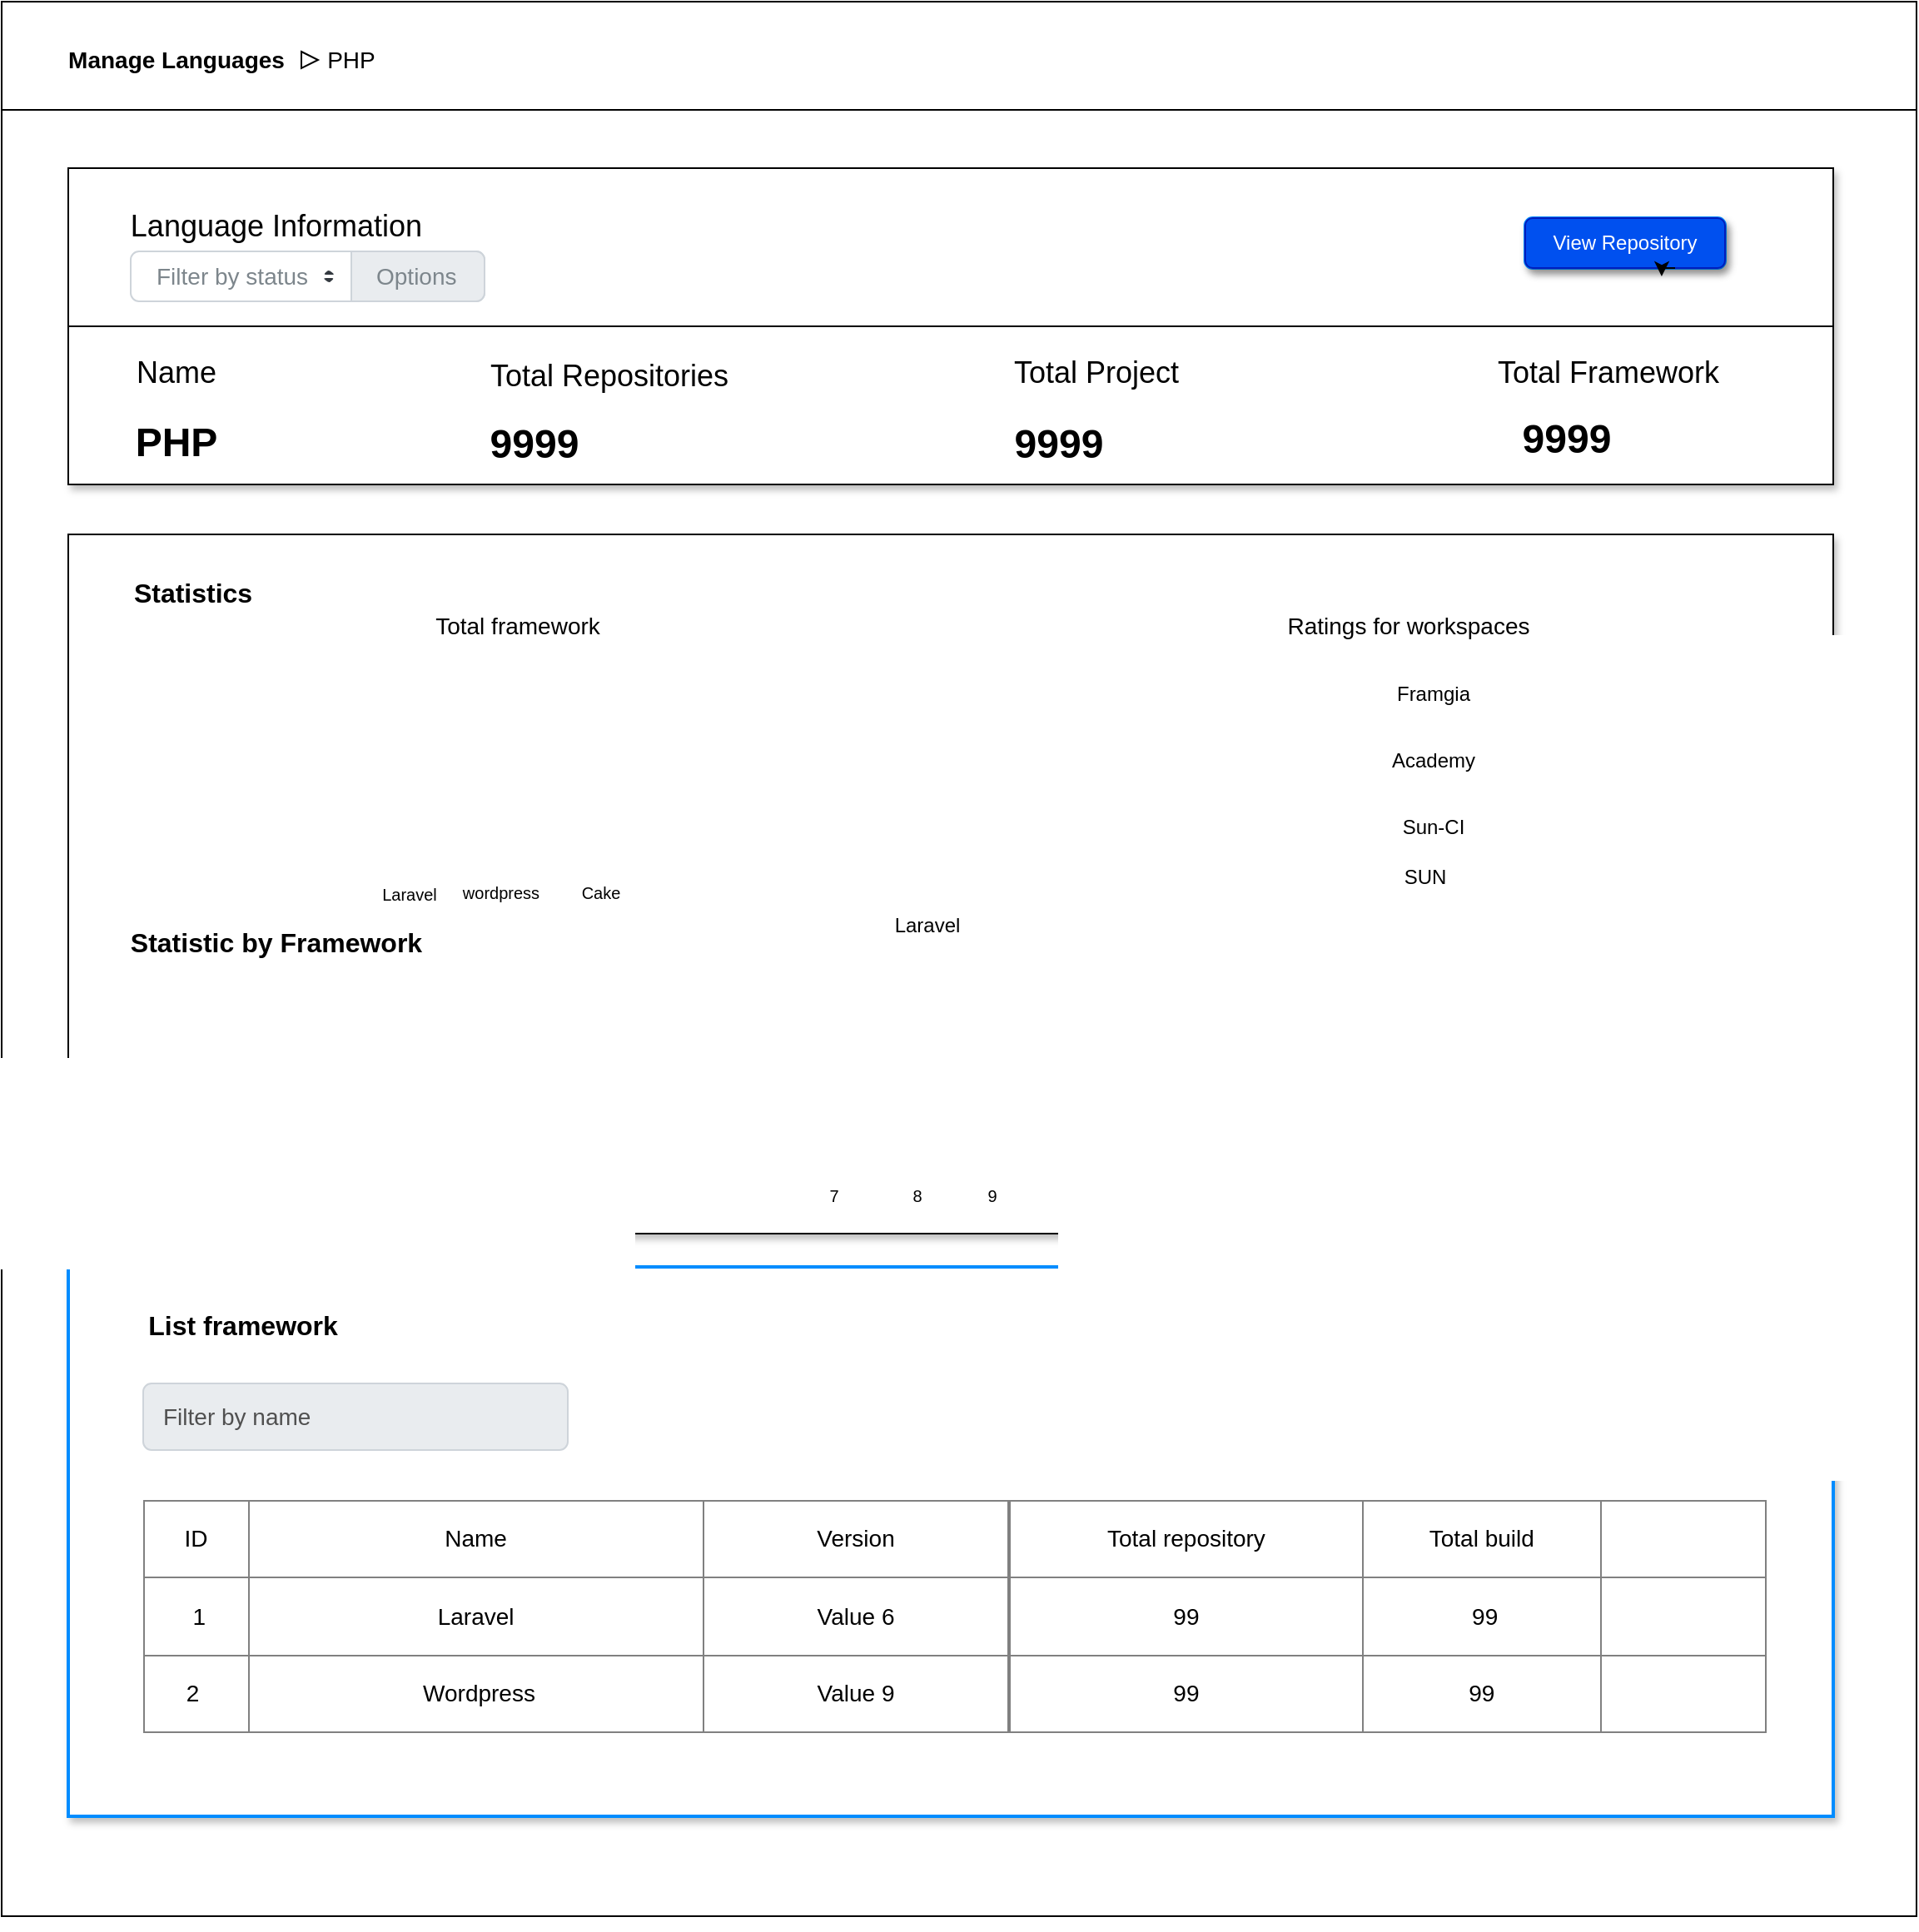 <mxfile version="17.3.0" type="github">
  <diagram id="MsdERdWF8fqu_pF5vMwh" name="Page-1">
    <mxGraphModel dx="3112" dy="2435" grid="1" gridSize="10" guides="1" tooltips="1" connect="1" arrows="1" fold="1" page="1" pageScale="1" pageWidth="850" pageHeight="1100" math="0" shadow="0">
      <root>
        <mxCell id="0" />
        <mxCell id="1" parent="0" />
        <mxCell id="JQXj3KJYAm5jc1gMzuqt-1" value="" style="whiteSpace=wrap;html=1;aspect=fixed;" parent="1" vertex="1">
          <mxGeometry x="-200" y="-630" width="1150" height="1150" as="geometry" />
        </mxCell>
        <mxCell id="JQXj3KJYAm5jc1gMzuqt-7" value="" style="rounded=0;whiteSpace=wrap;html=1;glass=0;sketch=0;shadow=1;" parent="1" vertex="1">
          <mxGeometry x="-160" y="-530" width="1060" height="190" as="geometry" />
        </mxCell>
        <mxCell id="JQXj3KJYAm5jc1gMzuqt-9" value="&lt;h3&gt;&lt;span style=&quot;font-weight: normal&quot;&gt;&lt;font style=&quot;font-size: 18px&quot;&gt;Name&lt;/font&gt;&lt;/span&gt;&lt;/h3&gt;" style="text;html=1;strokeColor=none;fillColor=none;align=center;verticalAlign=middle;whiteSpace=wrap;rounded=0;" parent="1" vertex="1">
          <mxGeometry x="-150" y="-422.5" width="110" height="30" as="geometry" />
        </mxCell>
        <mxCell id="JQXj3KJYAm5jc1gMzuqt-11" value="" style="line;strokeWidth=1;html=1;perimeter=backbonePerimeter;points=[];outlineConnect=0;fontSize=20;" parent="1" vertex="1">
          <mxGeometry x="-160" y="-440" width="1060" height="10" as="geometry" />
        </mxCell>
        <mxCell id="JQXj3KJYAm5jc1gMzuqt-8" value="&lt;h1&gt;PHP&lt;/h1&gt;" style="text;html=1;strokeColor=none;fillColor=none;align=center;verticalAlign=middle;whiteSpace=wrap;rounded=0;" parent="1" vertex="1">
          <mxGeometry x="-160" y="-392.5" width="130" height="55" as="geometry" />
        </mxCell>
        <mxCell id="JQXj3KJYAm5jc1gMzuqt-14" value="Language Information" style="text;html=1;strokeColor=none;fillColor=none;align=center;verticalAlign=middle;whiteSpace=wrap;rounded=0;fontSize=18;" parent="1" vertex="1">
          <mxGeometry x="-155" y="-510" width="240" height="30" as="geometry" />
        </mxCell>
        <mxCell id="JQXj3KJYAm5jc1gMzuqt-16" value="Total Framework" style="text;html=1;strokeColor=none;fillColor=none;align=center;verticalAlign=middle;whiteSpace=wrap;rounded=0;fontSize=18;" parent="1" vertex="1">
          <mxGeometry x="680" y="-422.5" width="170" height="30" as="geometry" />
        </mxCell>
        <mxCell id="JQXj3KJYAm5jc1gMzuqt-17" value="&lt;h2&gt;&lt;font style=&quot;font-size: 24px&quot;&gt;9999&lt;/font&gt;&lt;/h2&gt;" style="text;html=1;strokeColor=none;fillColor=none;align=center;verticalAlign=middle;whiteSpace=wrap;rounded=0;fontSize=18;" parent="1" vertex="1">
          <mxGeometry x="90" y="-377.5" width="60" height="25" as="geometry" />
        </mxCell>
        <mxCell id="JQXj3KJYAm5jc1gMzuqt-20" value="&lt;font style=&quot;font-size: 18px&quot;&gt;Total Repositories&lt;/font&gt;" style="text;html=1;strokeColor=none;fillColor=none;align=center;verticalAlign=middle;whiteSpace=wrap;rounded=0;fontSize=24;" parent="1" vertex="1">
          <mxGeometry x="50" y="-422.5" width="230" height="30" as="geometry" />
        </mxCell>
        <mxCell id="JQXj3KJYAm5jc1gMzuqt-21" value="&lt;b&gt;&lt;font style=&quot;font-size: 24px&quot;&gt;9999&lt;/font&gt;&lt;/b&gt;" style="text;html=1;strokeColor=none;fillColor=none;align=center;verticalAlign=middle;whiteSpace=wrap;rounded=0;fontSize=18;" parent="1" vertex="1">
          <mxGeometry x="710" y="-382.5" width="60" height="30" as="geometry" />
        </mxCell>
        <mxCell id="JQXj3KJYAm5jc1gMzuqt-30" value="" style="line;strokeWidth=1;html=1;fontSize=24;" parent="1" vertex="1">
          <mxGeometry x="-200" y="-570" width="1150" height="10" as="geometry" />
        </mxCell>
        <mxCell id="JQXj3KJYAm5jc1gMzuqt-31" value="&lt;b&gt;&lt;font style=&quot;font-size: 14px&quot;&gt;Manage Languages&lt;/font&gt;&lt;/b&gt;" style="text;html=1;strokeColor=none;fillColor=none;align=center;verticalAlign=middle;whiteSpace=wrap;rounded=0;fontSize=25;" parent="1" vertex="1">
          <mxGeometry x="-170" y="-610" width="150" height="20" as="geometry" />
        </mxCell>
        <mxCell id="JQXj3KJYAm5jc1gMzuqt-34" value="" style="triangle;whiteSpace=wrap;html=1;fontSize=14;strokeWidth=1;" parent="1" vertex="1">
          <mxGeometry x="-20" y="-600" width="10" height="10" as="geometry" />
        </mxCell>
        <mxCell id="JQXj3KJYAm5jc1gMzuqt-37" value="&lt;font style=&quot;font-size: 14px&quot;&gt;PHP&lt;/font&gt;" style="text;html=1;strokeColor=none;fillColor=none;align=center;verticalAlign=middle;whiteSpace=wrap;rounded=0;fontSize=14;" parent="1" vertex="1">
          <mxGeometry x="-20" y="-610" width="60" height="30" as="geometry" />
        </mxCell>
        <mxCell id="JQXj3KJYAm5jc1gMzuqt-41" value="" style="rounded=0;whiteSpace=wrap;html=1;fontSize=14;strokeWidth=1;shadow=1;" parent="1" vertex="1">
          <mxGeometry x="-160" y="-310" width="1060" height="420" as="geometry" />
        </mxCell>
        <mxCell id="JQXj3KJYAm5jc1gMzuqt-46" value="Total framework" style="text;html=1;strokeColor=none;fillColor=none;align=center;verticalAlign=middle;whiteSpace=wrap;rounded=0;shadow=1;glass=0;dashed=0;sketch=0;fontFamily=Helvetica;fontSize=14;fontColor=default;" parent="1" vertex="1">
          <mxGeometry x="50" y="-270" width="120" height="30" as="geometry" />
        </mxCell>
        <mxCell id="JQXj3KJYAm5jc1gMzuqt-47" value="&lt;font style=&quot;font-size: 10px&quot;&gt;Laravel&lt;/font&gt;" style="text;html=1;strokeColor=none;fillColor=none;align=center;verticalAlign=middle;whiteSpace=wrap;rounded=0;shadow=1;glass=0;dashed=0;sketch=0;fontFamily=Helvetica;fontSize=14;fontColor=default;" parent="1" vertex="1">
          <mxGeometry y="-110" width="90" height="30" as="geometry" />
        </mxCell>
        <mxCell id="JQXj3KJYAm5jc1gMzuqt-48" value="wordpress" style="text;html=1;strokeColor=none;fillColor=none;align=center;verticalAlign=middle;whiteSpace=wrap;rounded=0;shadow=1;glass=0;dashed=0;sketch=0;fontFamily=Helvetica;fontSize=10;fontColor=default;" parent="1" vertex="1">
          <mxGeometry x="70" y="-110" width="60" height="30" as="geometry" />
        </mxCell>
        <mxCell id="JQXj3KJYAm5jc1gMzuqt-49" value="Cake" style="text;html=1;strokeColor=none;fillColor=none;align=center;verticalAlign=middle;whiteSpace=wrap;rounded=0;shadow=1;glass=0;dashed=0;sketch=0;fontFamily=Helvetica;fontSize=10;fontColor=default;" parent="1" vertex="1">
          <mxGeometry x="130" y="-110" width="60" height="30" as="geometry" />
        </mxCell>
        <mxCell id="JQXj3KJYAm5jc1gMzuqt-50" value="" style="rounded=0;whiteSpace=wrap;html=1;shadow=1;glass=0;dashed=0;sketch=0;fontFamily=Helvetica;fontSize=10;fontColor=default;strokeColor=#008cff;strokeWidth=2;fillColor=default;" parent="1" vertex="1">
          <mxGeometry x="-160" y="130" width="1060" height="330" as="geometry" />
        </mxCell>
        <mxCell id="JQXj3KJYAm5jc1gMzuqt-53" style="edgeStyle=orthogonalEdgeStyle;rounded=0;orthogonalLoop=1;jettySize=auto;html=1;exitX=0.5;exitY=1;exitDx=0;exitDy=0;fontFamily=Helvetica;fontSize=10;fontColor=default;" parent="1" source="JQXj3KJYAm5jc1gMzuqt-1" target="JQXj3KJYAm5jc1gMzuqt-1" edge="1">
          <mxGeometry relative="1" as="geometry" />
        </mxCell>
        <mxCell id="JQXj3KJYAm5jc1gMzuqt-54" style="edgeStyle=orthogonalEdgeStyle;rounded=0;orthogonalLoop=1;jettySize=auto;html=1;exitX=0.5;exitY=1;exitDx=0;exitDy=0;fontFamily=Helvetica;fontSize=10;fontColor=default;" parent="1" source="JQXj3KJYAm5jc1gMzuqt-50" target="JQXj3KJYAm5jc1gMzuqt-50" edge="1">
          <mxGeometry relative="1" as="geometry" />
        </mxCell>
        <mxCell id="tPjCyTicIjMmgnpx2Ifn-11" style="edgeStyle=orthogonalEdgeStyle;rounded=0;orthogonalLoop=1;jettySize=auto;html=1;exitX=0.75;exitY=0;exitDx=0;exitDy=0;entryX=0.75;entryY=0;entryDx=0;entryDy=0;fontSize=18;" parent="1" source="JQXj3KJYAm5jc1gMzuqt-56" target="JQXj3KJYAm5jc1gMzuqt-57" edge="1">
          <mxGeometry relative="1" as="geometry" />
        </mxCell>
        <mxCell id="JQXj3KJYAm5jc1gMzuqt-56" value="" style="rounded=1;whiteSpace=wrap;html=1;shadow=1;glass=0;dashed=0;sketch=0;fontFamily=Helvetica;fontSize=10;fontColor=default;strokeColor=#008cff;strokeWidth=2;fillColor=default;" parent="1" vertex="1">
          <mxGeometry x="715" y="-500" width="120" height="30" as="geometry" />
        </mxCell>
        <mxCell id="JQXj3KJYAm5jc1gMzuqt-57" value="&lt;font style=&quot;font-size: 12px&quot;&gt;View Repository&lt;/font&gt;" style="text;html=1;strokeColor=#001DBC;fillColor=#0050ef;align=center;verticalAlign=middle;whiteSpace=wrap;rounded=1;shadow=1;glass=0;dashed=0;sketch=0;fontFamily=Helvetica;fontSize=10;fontColor=#ffffff;" parent="1" vertex="1">
          <mxGeometry x="715" y="-500" width="120" height="30" as="geometry" />
        </mxCell>
        <mxCell id="JQXj3KJYAm5jc1gMzuqt-116" value="&lt;table border=&quot;1&quot; width=&quot;100%&quot; style=&quot;width: 100% ; height: 100% ; border-collapse: collapse&quot;&gt;&lt;tbody&gt;&lt;tr&gt;&lt;td align=&quot;center&quot;&gt;ID&lt;/td&gt;&lt;td align=&quot;center&quot;&gt;Name&lt;/td&gt;&lt;td align=&quot;center&quot;&gt;Version&lt;/td&gt;&lt;/tr&gt;&lt;tr&gt;&lt;td align=&quot;center&quot;&gt;&amp;nbsp;1&lt;/td&gt;&lt;td align=&quot;center&quot;&gt;Laravel&lt;/td&gt;&lt;td align=&quot;center&quot;&gt;Value 6&lt;/td&gt;&lt;/tr&gt;&lt;tr&gt;&lt;td align=&quot;center&quot;&gt;2&amp;nbsp;&lt;/td&gt;&lt;td align=&quot;center&quot;&gt;&amp;nbsp;Wordpress&lt;/td&gt;&lt;td align=&quot;center&quot;&gt;Value 9&lt;/td&gt;&lt;/tr&gt;&lt;/tbody&gt;&lt;/table&gt;" style="text;html=1;overflow=fill;rounded=0;shadow=1;glass=0;dashed=0;sketch=0;fontFamily=Helvetica;fontSize=14;labelBackgroundColor=none;labelBorderColor=none;" parent="1" vertex="1">
          <mxGeometry x="-115" y="270" width="520" height="140" as="geometry" />
        </mxCell>
        <mxCell id="JQXj3KJYAm5jc1gMzuqt-161" value="&lt;table border=&quot;1&quot; width=&quot;100%&quot; style=&quot;width: 100% ; height: 100% ; border-collapse: collapse&quot;&gt;&lt;tbody&gt;&lt;tr&gt;&lt;td align=&quot;center&quot;&gt;Total repository&lt;/td&gt;&lt;td align=&quot;center&quot;&gt;Total build&lt;/td&gt;&lt;td align=&quot;center&quot;&gt;&amp;nbsp; &amp;nbsp; &amp;nbsp; &amp;nbsp; &amp;nbsp; &amp;nbsp;&lt;/td&gt;&lt;/tr&gt;&lt;tr&gt;&lt;td align=&quot;center&quot;&gt;99&lt;/td&gt;&lt;td align=&quot;center&quot;&gt;&amp;nbsp;99&lt;/td&gt;&lt;td align=&quot;center&quot;&gt;&lt;br&gt;&lt;/td&gt;&lt;/tr&gt;&lt;tr&gt;&lt;td align=&quot;center&quot;&gt;99&lt;/td&gt;&lt;td align=&quot;center&quot;&gt;99&lt;/td&gt;&lt;td align=&quot;center&quot;&gt;&lt;br&gt;&lt;/td&gt;&lt;/tr&gt;&lt;/tbody&gt;&lt;/table&gt;" style="text;html=1;strokeColor=none;fillColor=none;overflow=fill;rounded=0;shadow=1;glass=0;dashed=0;labelBackgroundColor=none;labelBorderColor=none;sketch=0;fontFamily=Helvetica;fontSize=14;fontColor=default;" parent="1" vertex="1">
          <mxGeometry x="405" y="270" width="455" height="140" as="geometry" />
        </mxCell>
        <mxCell id="JQXj3KJYAm5jc1gMzuqt-173" value="" style="shape=image;html=1;verticalAlign=top;verticalLabelPosition=bottom;labelBackgroundColor=#ffffff;imageAspect=0;aspect=fixed;image=https://cdn1.iconfinder.com/data/icons/ios-11-glyphs/30/info-128.png;rounded=0;shadow=1;glass=0;dashed=0;labelBorderColor=none;sketch=0;fontFamily=Helvetica;fontSize=14;fontColor=default;fillColor=none;gradientColor=none;" parent="1" vertex="1">
          <mxGeometry x="800" y="330" width="20" height="20" as="geometry" />
        </mxCell>
        <mxCell id="JQXj3KJYAm5jc1gMzuqt-174" value="" style="shape=image;html=1;verticalAlign=top;verticalLabelPosition=bottom;labelBackgroundColor=#ffffff;imageAspect=0;aspect=fixed;image=https://cdn1.iconfinder.com/data/icons/ios-11-glyphs/30/info-128.png;rounded=0;shadow=1;glass=0;dashed=0;labelBorderColor=none;sketch=0;fontFamily=Helvetica;fontSize=14;fontColor=default;fillColor=none;gradientColor=none;" parent="1" vertex="1">
          <mxGeometry x="800" y="380" width="20" height="20" as="geometry" />
        </mxCell>
        <mxCell id="JQXj3KJYAm5jc1gMzuqt-178" value="&lt;font style=&quot;font-size: 16px&quot;&gt;&lt;b&gt;List framework&lt;/b&gt;&lt;/font&gt;" style="text;html=1;strokeColor=none;fillColor=none;align=center;verticalAlign=middle;whiteSpace=wrap;rounded=0;shadow=1;glass=0;dashed=0;labelBackgroundColor=none;labelBorderColor=none;sketch=0;fontFamily=Helvetica;fontSize=15;fontColor=default;" parent="1" vertex="1">
          <mxGeometry x="-130" y="150" width="150" height="30" as="geometry" />
        </mxCell>
        <mxCell id="JQXj3KJYAm5jc1gMzuqt-181" value="Filter by name" style="html=1;shadow=0;dashed=0;shape=mxgraph.bootstrap.rrect;rSize=5;strokeColor=#CED4DA;strokeWidth=1;fillColor=#E9ECEF;fontColor=#505050;whiteSpace=wrap;align=left;verticalAlign=middle;spacingLeft=10;fontSize=14;rounded=0;glass=0;labelBackgroundColor=none;labelBorderColor=none;sketch=0;fontFamily=Helvetica;" parent="1" vertex="1">
          <mxGeometry x="-115" y="200" width="255" height="40" as="geometry" />
        </mxCell>
        <mxCell id="JQXj3KJYAm5jc1gMzuqt-182" value="&lt;b&gt;Statistics&lt;/b&gt;" style="text;html=1;strokeColor=none;fillColor=none;align=center;verticalAlign=middle;whiteSpace=wrap;rounded=0;shadow=1;glass=0;dashed=0;labelBackgroundColor=none;labelBorderColor=none;sketch=0;fontFamily=Helvetica;fontSize=16;fontColor=default;" parent="1" vertex="1">
          <mxGeometry x="-115" y="-290" width="60" height="30" as="geometry" />
        </mxCell>
        <mxCell id="tPjCyTicIjMmgnpx2Ifn-2" value="&lt;font style=&quot;font-size: 18px&quot;&gt;Total Project&lt;/font&gt;" style="text;html=1;strokeColor=none;fillColor=none;align=center;verticalAlign=middle;whiteSpace=wrap;rounded=0;" parent="1" vertex="1">
          <mxGeometry x="395" y="-422.5" width="125" height="30" as="geometry" />
        </mxCell>
        <mxCell id="tPjCyTicIjMmgnpx2Ifn-5" value="&lt;h2&gt;&lt;font style=&quot;font-size: 24px&quot;&gt;9999&lt;/font&gt;&lt;/h2&gt;" style="text;html=1;strokeColor=none;fillColor=none;align=center;verticalAlign=middle;whiteSpace=wrap;rounded=0;fontSize=18;" parent="1" vertex="1">
          <mxGeometry x="405" y="-377.5" width="60" height="25" as="geometry" />
        </mxCell>
        <mxCell id="tPjCyTicIjMmgnpx2Ifn-10" style="edgeStyle=orthogonalEdgeStyle;rounded=0;orthogonalLoop=1;jettySize=auto;html=1;exitX=0.75;exitY=1;exitDx=0;exitDy=0;entryX=0.683;entryY=1.167;entryDx=0;entryDy=0;entryPerimeter=0;fontSize=18;" parent="1" source="JQXj3KJYAm5jc1gMzuqt-57" target="JQXj3KJYAm5jc1gMzuqt-57" edge="1">
          <mxGeometry relative="1" as="geometry" />
        </mxCell>
        <mxCell id="tPjCyTicIjMmgnpx2Ifn-12" value="Filter by status" style="html=1;shadow=0;dashed=0;shape=mxgraph.bootstrap.rrect;rSize=5;strokeColor=#CED4DA;html=1;whiteSpace=wrap;fillColor=#FFFFFF;fontColor=#7D868C;align=left;spacing=15;fontSize=14;rounded=1;" parent="1" vertex="1">
          <mxGeometry x="-122.5" y="-480" width="212.5" height="30" as="geometry" />
        </mxCell>
        <mxCell id="tPjCyTicIjMmgnpx2Ifn-13" value="" style="shape=triangle;direction=south;fillColor=#343A40;strokeColor=none;perimeter=none;rounded=1;fontSize=18;" parent="tPjCyTicIjMmgnpx2Ifn-12" vertex="1">
          <mxGeometry x="1" y="0.5" width="7" height="3" relative="1" as="geometry">
            <mxPoint x="-97" y="1" as="offset" />
          </mxGeometry>
        </mxCell>
        <mxCell id="tPjCyTicIjMmgnpx2Ifn-14" value="" style="shape=triangle;direction=north;fillColor=#343A40;strokeColor=none;perimeter=none;rounded=1;fontSize=18;" parent="tPjCyTicIjMmgnpx2Ifn-12" vertex="1">
          <mxGeometry x="1" y="0.5" width="7" height="3" relative="1" as="geometry">
            <mxPoint x="-97" y="-4" as="offset" />
          </mxGeometry>
        </mxCell>
        <mxCell id="tPjCyTicIjMmgnpx2Ifn-15" value="Options" style="html=1;shadow=0;dashed=0;shape=mxgraph.bootstrap.rightButton;strokeColor=#CED4DA;gradientColor=inherit;fontColor=inherit;fillColor=#E9ECEF;rSize=5;perimeter=none;whiteSpace=wrap;resizeHeight=1;fontSize=14;align=left;spacing=15;rounded=1;" parent="tPjCyTicIjMmgnpx2Ifn-12" vertex="1">
          <mxGeometry x="1" width="80" height="30" relative="1" as="geometry">
            <mxPoint x="-80" as="offset" />
          </mxGeometry>
        </mxCell>
        <mxCell id="tPjCyTicIjMmgnpx2Ifn-18" value="&lt;b&gt;Statistic by Framework&lt;/b&gt;" style="text;html=1;strokeColor=none;fillColor=none;align=center;verticalAlign=middle;whiteSpace=wrap;rounded=0;shadow=1;glass=0;dashed=0;labelBackgroundColor=none;labelBorderColor=none;sketch=0;fontFamily=Helvetica;fontSize=16;fontColor=default;" parent="1" vertex="1">
          <mxGeometry x="-128.12" y="-80" width="186.25" height="30" as="geometry" />
        </mxCell>
        <mxCell id="tPjCyTicIjMmgnpx2Ifn-23" value="" style="shape=image;html=1;verticalAlign=top;verticalLabelPosition=bottom;labelBackgroundColor=#ffffff;imageAspect=0;aspect=fixed;image=https://cdn0.iconfinder.com/data/icons/20-flat-icons/128/pie-chart.png;rounded=1;fontSize=18;" parent="1" vertex="1">
          <mxGeometry x="297" y="-60" width="118" height="118" as="geometry" />
        </mxCell>
        <mxCell id="tPjCyTicIjMmgnpx2Ifn-26" value="" style="shape=image;html=1;verticalAlign=top;verticalLabelPosition=bottom;labelBackgroundColor=#ffffff;imageAspect=0;aspect=fixed;image=https://cdn0.iconfinder.com/data/icons/20-flat-icons/128/pie-chart.png;rounded=1;fontSize=18;" parent="1" vertex="1">
          <mxGeometry x="40" y="-230" width="120" height="120" as="geometry" />
        </mxCell>
        <mxCell id="tPjCyTicIjMmgnpx2Ifn-28" value="&lt;span style=&quot;font-size: 10px&quot;&gt;7&lt;/span&gt;" style="text;html=1;strokeColor=none;fillColor=none;align=center;verticalAlign=middle;whiteSpace=wrap;rounded=0;fontSize=18;" parent="1" vertex="1">
          <mxGeometry x="270" y="70" width="60" height="30" as="geometry" />
        </mxCell>
        <mxCell id="-URl9OlmkvIWlkFU3L81-1" value="&lt;span style=&quot;font-size: 10px&quot;&gt;8&lt;/span&gt;" style="text;html=1;strokeColor=none;fillColor=none;align=center;verticalAlign=middle;whiteSpace=wrap;rounded=0;fontSize=18;" vertex="1" parent="1">
          <mxGeometry x="320" y="70" width="60" height="30" as="geometry" />
        </mxCell>
        <mxCell id="-URl9OlmkvIWlkFU3L81-2" value="&lt;span style=&quot;font-size: 10px&quot;&gt;9&lt;/span&gt;" style="text;html=1;strokeColor=none;fillColor=none;align=center;verticalAlign=middle;whiteSpace=wrap;rounded=0;fontSize=18;" vertex="1" parent="1">
          <mxGeometry x="365" y="70" width="60" height="30" as="geometry" />
        </mxCell>
        <mxCell id="-URl9OlmkvIWlkFU3L81-3" value="Laravel" style="text;html=1;strokeColor=none;fillColor=none;align=center;verticalAlign=middle;whiteSpace=wrap;rounded=0;" vertex="1" parent="1">
          <mxGeometry x="326" y="-90" width="60" height="30" as="geometry" />
        </mxCell>
        <mxCell id="-URl9OlmkvIWlkFU3L81-4" value="" style="shape=image;html=1;verticalAlign=top;verticalLabelPosition=bottom;labelBackgroundColor=#ffffff;imageAspect=0;aspect=fixed;image=https://cdn2.iconfinder.com/data/icons/seo-flat-6/128/23_Page_Rank_Badge-128.png" vertex="1" parent="1">
          <mxGeometry x="570" y="-230" width="29" height="29" as="geometry" />
        </mxCell>
        <mxCell id="-URl9OlmkvIWlkFU3L81-5" value="&lt;font style=&quot;font-size: 14px&quot;&gt;Ratings for workspaces&lt;/font&gt;" style="text;html=1;strokeColor=none;fillColor=none;align=center;verticalAlign=middle;whiteSpace=wrap;rounded=0;" vertex="1" parent="1">
          <mxGeometry x="550" y="-270" width="190" height="30" as="geometry" />
        </mxCell>
        <mxCell id="-URl9OlmkvIWlkFU3L81-6" value="" style="shape=image;html=1;verticalAlign=top;verticalLabelPosition=bottom;labelBackgroundColor=#ffffff;imageAspect=0;aspect=fixed;image=https://cdn2.iconfinder.com/data/icons/seo-flat-6/128/23_Page_Rank_Badge-128.png" vertex="1" parent="1">
          <mxGeometry x="569" y="-190" width="30" height="30" as="geometry" />
        </mxCell>
        <mxCell id="-URl9OlmkvIWlkFU3L81-7" value="" style="shape=image;html=1;verticalAlign=top;verticalLabelPosition=bottom;labelBackgroundColor=#ffffff;imageAspect=0;aspect=fixed;image=https://cdn2.iconfinder.com/data/icons/seo-flat-6/128/23_Page_Rank_Badge-128.png" vertex="1" parent="1">
          <mxGeometry x="570" y="-150" width="30" height="30" as="geometry" />
        </mxCell>
        <mxCell id="-URl9OlmkvIWlkFU3L81-8" value="" style="shape=image;html=1;verticalAlign=top;verticalLabelPosition=bottom;labelBackgroundColor=#ffffff;imageAspect=0;aspect=fixed;image=https://cdn2.iconfinder.com/data/icons/seo-flat-6/128/23_Page_Rank_Badge-128.png" vertex="1" parent="1">
          <mxGeometry x="570" y="-115" width="30" height="30" as="geometry" />
        </mxCell>
        <mxCell id="-URl9OlmkvIWlkFU3L81-9" value="&lt;font style=&quot;font-size: 12px&quot;&gt;Framgia&lt;/font&gt;" style="text;html=1;strokeColor=none;fillColor=none;align=center;verticalAlign=middle;whiteSpace=wrap;rounded=0;fontSize=14;" vertex="1" parent="1">
          <mxGeometry x="625" y="-230" width="70" height="29" as="geometry" />
        </mxCell>
        <mxCell id="-URl9OlmkvIWlkFU3L81-10" value="&lt;span style=&quot;font-size: 12px&quot;&gt;Academy&lt;/span&gt;" style="text;html=1;strokeColor=none;fillColor=none;align=center;verticalAlign=middle;whiteSpace=wrap;rounded=0;fontSize=14;" vertex="1" parent="1">
          <mxGeometry x="620" y="-190" width="80" height="30" as="geometry" />
        </mxCell>
        <mxCell id="-URl9OlmkvIWlkFU3L81-11" value="&lt;font style=&quot;font-size: 12px&quot;&gt;Sun-CI&lt;/font&gt;" style="text;html=1;strokeColor=none;fillColor=none;align=center;verticalAlign=middle;whiteSpace=wrap;rounded=0;fontSize=14;" vertex="1" parent="1">
          <mxGeometry x="620" y="-150" width="80" height="30" as="geometry" />
        </mxCell>
        <mxCell id="-URl9OlmkvIWlkFU3L81-12" value="&lt;span style=&quot;font-size: 12px&quot;&gt;SUN&lt;/span&gt;" style="text;html=1;strokeColor=none;fillColor=none;align=center;verticalAlign=middle;whiteSpace=wrap;rounded=0;fontSize=14;" vertex="1" parent="1">
          <mxGeometry x="625" y="-120" width="60" height="30" as="geometry" />
        </mxCell>
      </root>
    </mxGraphModel>
  </diagram>
</mxfile>
